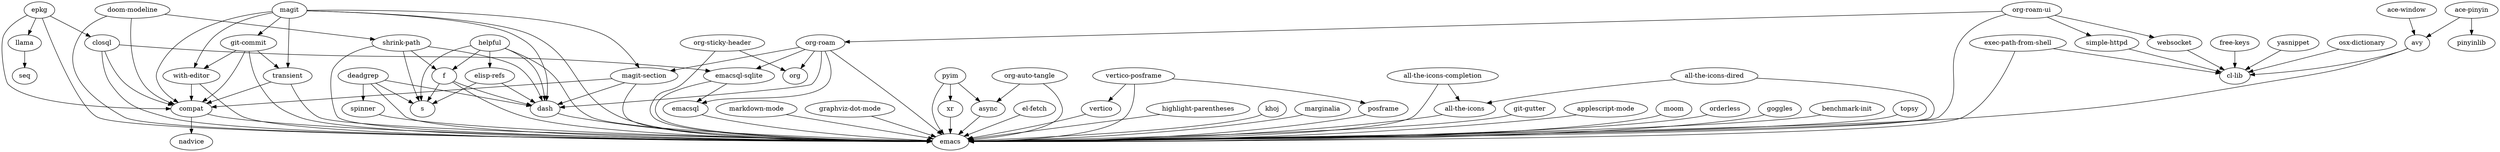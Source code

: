 digraph G {"epkg" -> "emacs";
"epkg" -> "compat";
"epkg" -> "closql";
"epkg" -> "llama";
"exec-path-from-shell" -> "emacs";
"exec-path-from-shell" -> "cl-lib";
"emacsql" -> "emacs";
"markdown-mode" -> "emacs";
"free-keys" -> "cl-lib";
"websocket" -> "cl-lib";
"deadgrep" -> "emacs";
"deadgrep" -> "dash";
"deadgrep" -> "s";
"deadgrep" -> "spinner";
"transient" -> "emacs";
"transient" -> "compat";
"yasnippet" -> "cl-lib";
"graphviz-dot-mode" -> "emacs";
"xr" -> "emacs";
"doom-modeline" -> "emacs";
"doom-modeline" -> "compat";
"doom-modeline" -> "shrink-path";
"el-fetch" -> "emacs";
"posframe" -> "emacs";
"highlight-parentheses" -> "emacs";
"magit" -> "emacs";
"magit" -> "compat";
"magit" -> "dash";
"magit" -> "git-commit";
"magit" -> "magit-section";
"magit" -> "transient";
"magit" -> "with-editor";
"osx-dictionary" -> "cl-lib";
"khoj" -> "emacs";
"ace-pinyin" -> "avy";
"ace-pinyin" -> "pinyinlib";
"magit-section" -> "emacs";
"magit-section" -> "compat";
"magit-section" -> "dash";
"marginalia" -> "emacs";
"compat" -> "emacs";
"compat" -> "nadvice";
"all-the-icons-completion" -> "emacs";
"all-the-icons-completion" -> "all-the-icons";
"simple-httpd" -> "cl-lib";
"git-gutter" -> "emacs";
"pyim" -> "emacs";
"pyim" -> "async";
"pyim" -> "xr";
"applescript-mode" -> "emacs";
"ace-window" -> "avy";
"all-the-icons-dired" -> "emacs";
"all-the-icons-dired" -> "all-the-icons";
"shrink-path" -> "emacs";
"shrink-path" -> "s";
"shrink-path" -> "dash";
"shrink-path" -> "f";
"dash" -> "emacs";
"spinner" -> "emacs";
"moom" -> "emacs";
"git-commit" -> "emacs";
"git-commit" -> "compat";
"git-commit" -> "transient";
"git-commit" -> "with-editor";
"closql" -> "emacs";
"closql" -> "compat";
"closql" -> "emacsql-sqlite";
"with-editor" -> "emacs";
"with-editor" -> "compat";
"all-the-icons" -> "emacs";
"async" -> "emacs";
"org-roam" -> "emacs";
"org-roam" -> "dash";
"org-roam" -> "org";
"org-roam" -> "emacsql";
"org-roam" -> "emacsql-sqlite";
"org-roam" -> "magit-section";
"avy" -> "emacs";
"avy" -> "cl-lib";
"orderless" -> "emacs";
"helpful" -> "emacs";
"helpful" -> "dash";
"helpful" -> "s";
"helpful" -> "f";
"helpful" -> "elisp-refs";
"vertico-posframe" -> "emacs";
"vertico-posframe" -> "posframe";
"vertico-posframe" -> "vertico";
"org-auto-tangle" -> "emacs";
"org-auto-tangle" -> "async";
"elisp-refs" -> "dash";
"elisp-refs" -> "s";
"org-roam-ui" -> "emacs";
"org-roam-ui" -> "org-roam";
"org-roam-ui" -> "simple-httpd";
"org-roam-ui" -> "websocket";
"emacsql-sqlite" -> "emacs";
"emacsql-sqlite" -> "emacsql";
"goggles" -> "emacs";
"f" -> "emacs";
"f" -> "s";
"f" -> "dash";
"benchmark-init" -> "emacs";
"vertico" -> "emacs";
"org-sticky-header" -> "emacs";
"org-sticky-header" -> "org";
"llama" -> "seq";
"topsy" -> "emacs";
}